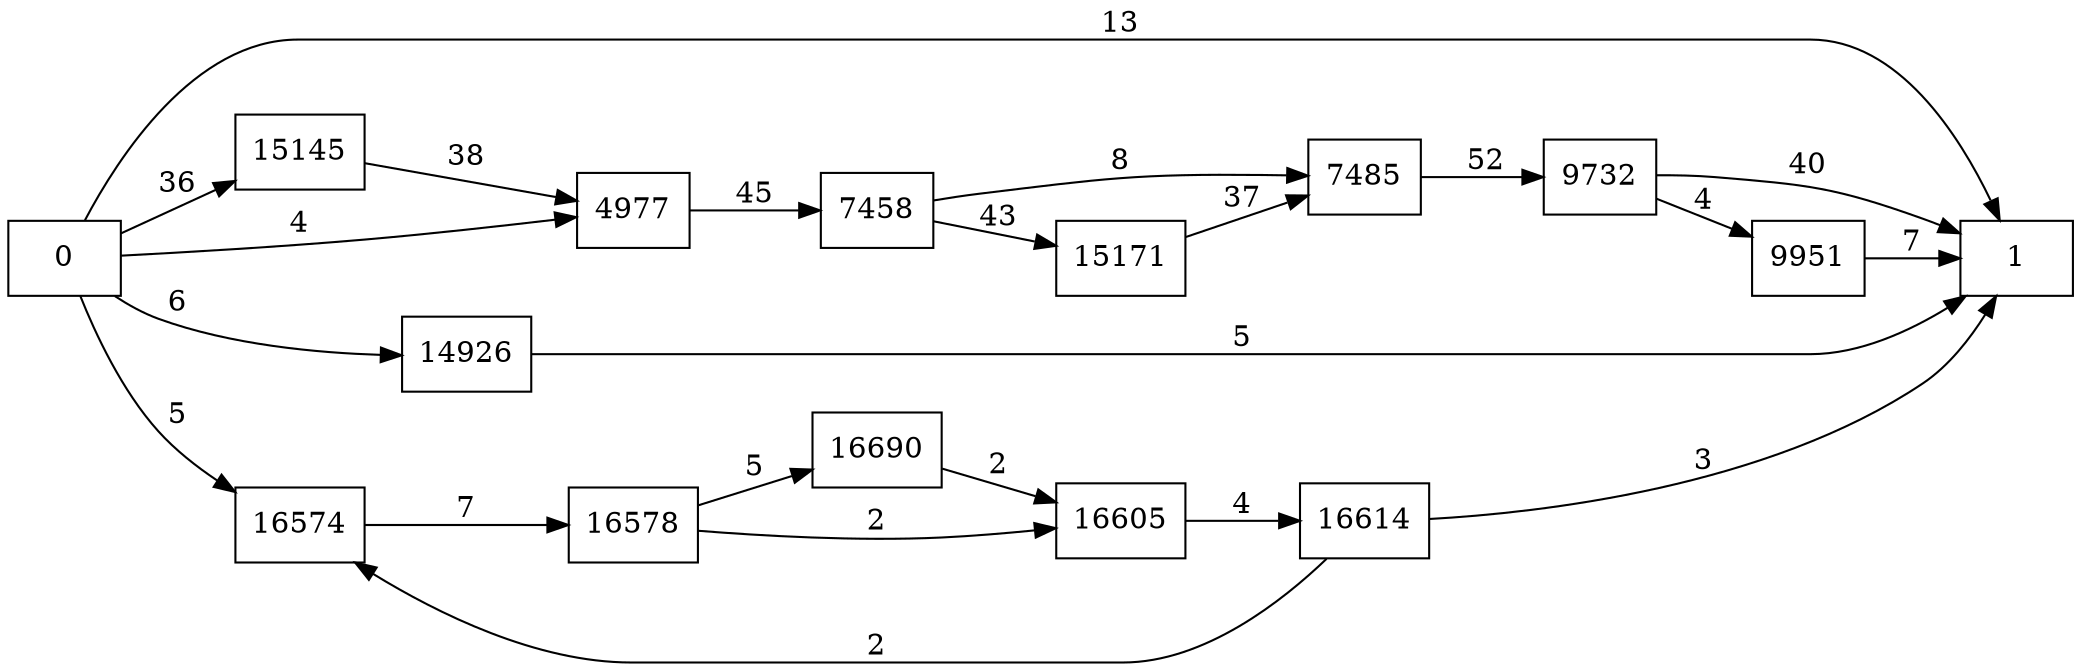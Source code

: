 digraph {
	graph [rankdir=LR]
	node [shape=rectangle]
	4977 -> 7458 [label=45]
	7458 -> 7485 [label=8]
	7458 -> 15171 [label=43]
	7485 -> 9732 [label=52]
	9732 -> 1 [label=40]
	9732 -> 9951 [label=4]
	9951 -> 1 [label=7]
	14926 -> 1 [label=5]
	15145 -> 4977 [label=38]
	15171 -> 7485 [label=37]
	16574 -> 16578 [label=7]
	16578 -> 16605 [label=2]
	16578 -> 16690 [label=5]
	16605 -> 16614 [label=4]
	16614 -> 16574 [label=2]
	16614 -> 1 [label=3]
	16690 -> 16605 [label=2]
	0 -> 4977 [label=4]
	0 -> 1 [label=13]
	0 -> 14926 [label=6]
	0 -> 15145 [label=36]
	0 -> 16574 [label=5]
}
